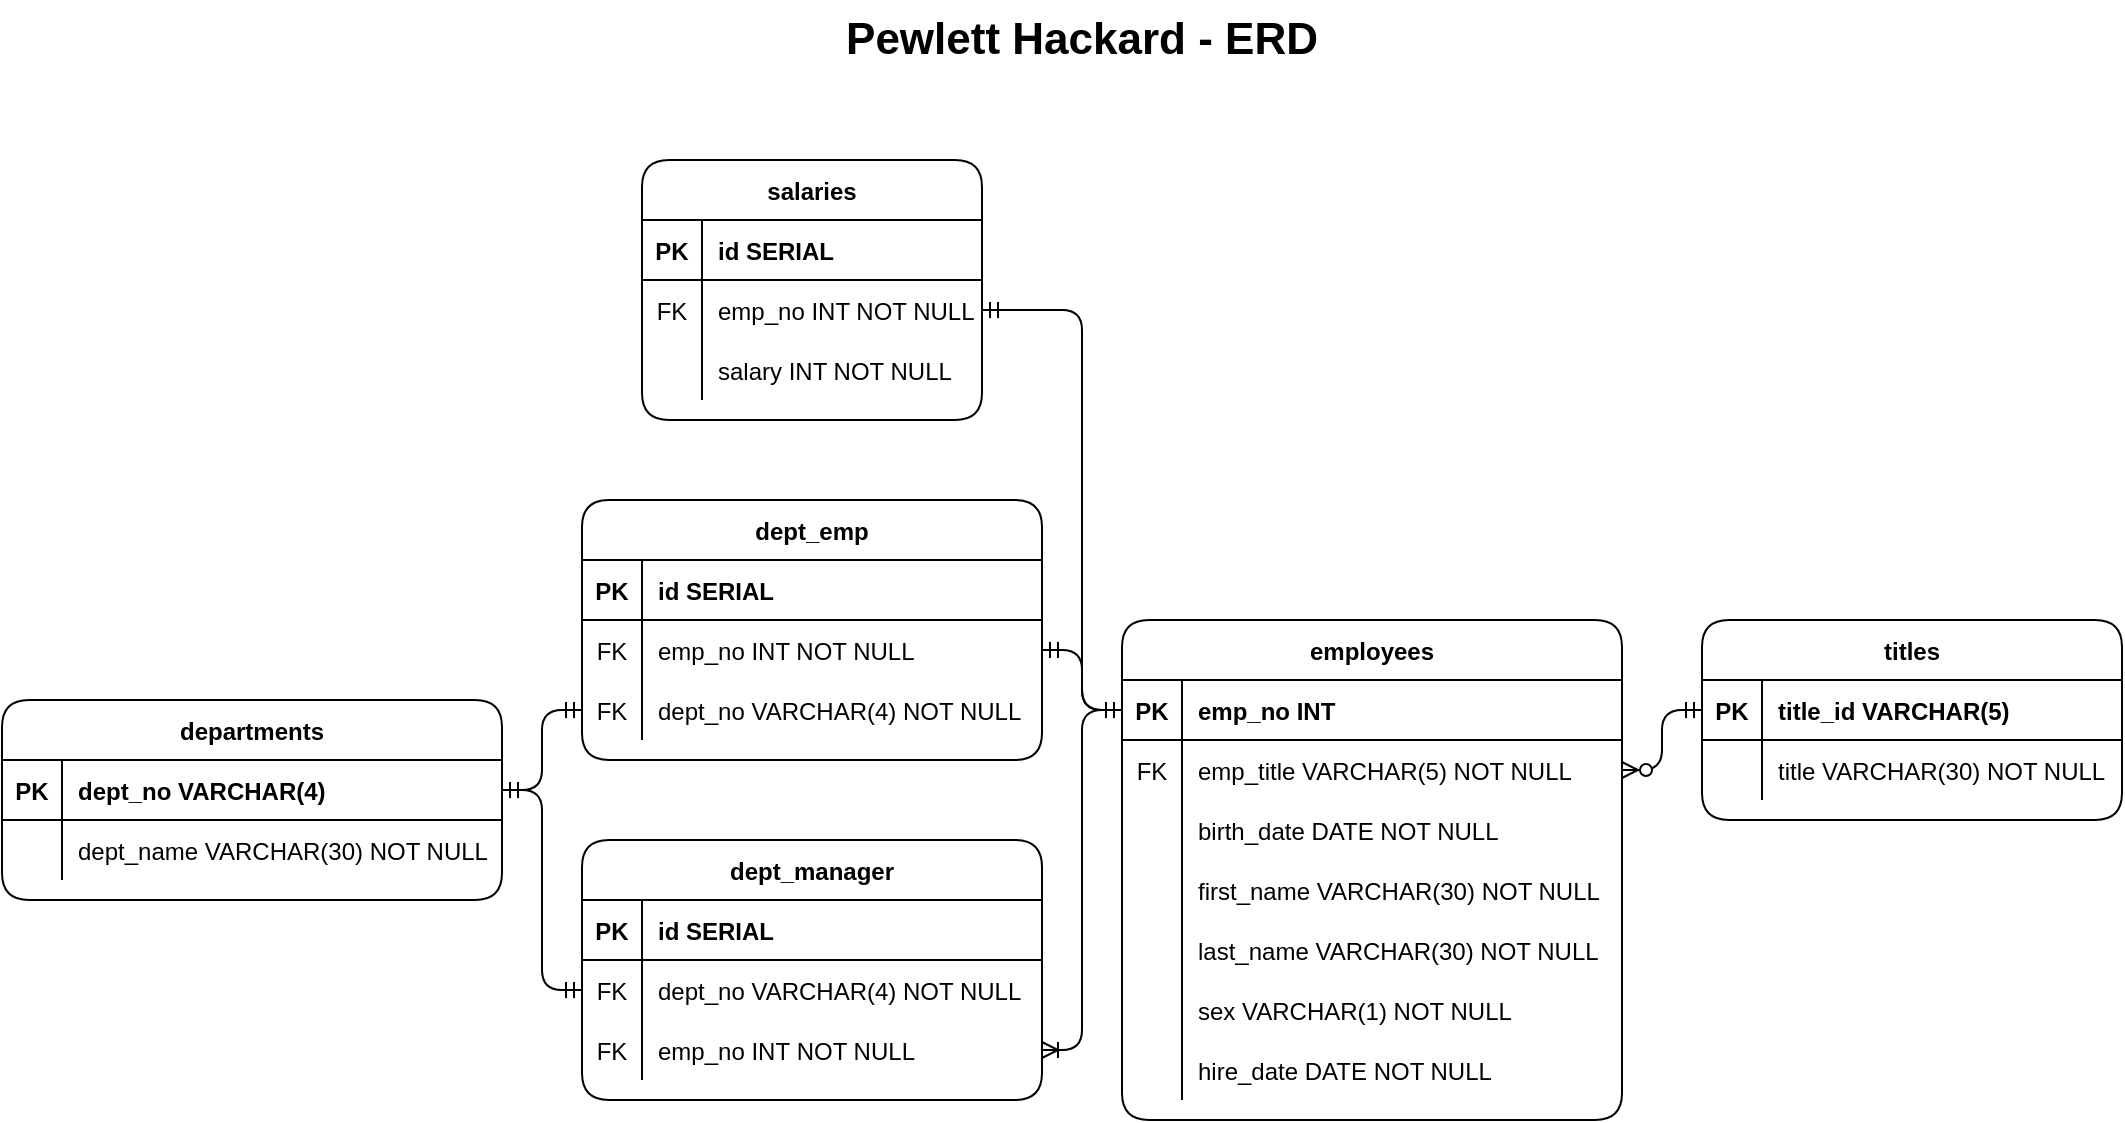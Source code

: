 <mxfile version="14.1.8" type="device"><diagram id="R2lEEEUBdFMjLlhIrx00" name="Page-1"><mxGraphModel dx="1185" dy="685" grid="1" gridSize="10" guides="1" tooltips="1" connect="1" arrows="1" fold="1" page="1" pageScale="1" pageWidth="1100" pageHeight="850" math="0" shadow="0" extFonts="Permanent Marker^https://fonts.googleapis.com/css?family=Permanent+Marker"><root><mxCell id="0"/><mxCell id="1" parent="0"/><mxCell id="C-vyLk0tnHw3VtMMgP7b-2" value="dept_manager" style="shape=table;startSize=30;container=1;collapsible=1;childLayout=tableLayout;fixedRows=1;rowLines=0;fontStyle=1;align=center;resizeLast=1;rounded=1;" parent="1" vertex="1"><mxGeometry x="310" y="500" width="230" height="130" as="geometry"/></mxCell><mxCell id="C-vyLk0tnHw3VtMMgP7b-3" value="" style="shape=partialRectangle;collapsible=0;dropTarget=0;pointerEvents=0;fillColor=none;points=[[0,0.5],[1,0.5]];portConstraint=eastwest;top=0;left=0;right=0;bottom=1;" parent="C-vyLk0tnHw3VtMMgP7b-2" vertex="1"><mxGeometry y="30" width="230" height="30" as="geometry"/></mxCell><mxCell id="C-vyLk0tnHw3VtMMgP7b-4" value="PK" style="shape=partialRectangle;overflow=hidden;connectable=0;fillColor=none;top=0;left=0;bottom=0;right=0;fontStyle=1;" parent="C-vyLk0tnHw3VtMMgP7b-3" vertex="1"><mxGeometry width="30" height="30" as="geometry"/></mxCell><mxCell id="C-vyLk0tnHw3VtMMgP7b-5" value="id SERIAL" style="shape=partialRectangle;overflow=hidden;connectable=0;fillColor=none;top=0;left=0;bottom=0;right=0;align=left;spacingLeft=6;fontStyle=1;" parent="C-vyLk0tnHw3VtMMgP7b-3" vertex="1"><mxGeometry x="30" width="200" height="30" as="geometry"/></mxCell><mxCell id="C-vyLk0tnHw3VtMMgP7b-6" value="" style="shape=partialRectangle;collapsible=0;dropTarget=0;pointerEvents=0;fillColor=none;points=[[0,0.5],[1,0.5]];portConstraint=eastwest;top=0;left=0;right=0;bottom=0;" parent="C-vyLk0tnHw3VtMMgP7b-2" vertex="1"><mxGeometry y="60" width="230" height="30" as="geometry"/></mxCell><mxCell id="C-vyLk0tnHw3VtMMgP7b-7" value="FK" style="shape=partialRectangle;overflow=hidden;connectable=0;fillColor=none;top=0;left=0;bottom=0;right=0;" parent="C-vyLk0tnHw3VtMMgP7b-6" vertex="1"><mxGeometry width="30" height="30" as="geometry"/></mxCell><mxCell id="C-vyLk0tnHw3VtMMgP7b-8" value="dept_no VARCHAR(4) NOT NULL" style="shape=partialRectangle;overflow=hidden;connectable=0;fillColor=none;top=0;left=0;bottom=0;right=0;align=left;spacingLeft=6;" parent="C-vyLk0tnHw3VtMMgP7b-6" vertex="1"><mxGeometry x="30" width="200" height="30" as="geometry"/></mxCell><mxCell id="C-vyLk0tnHw3VtMMgP7b-9" value="" style="shape=partialRectangle;collapsible=0;dropTarget=0;pointerEvents=0;fillColor=none;points=[[0,0.5],[1,0.5]];portConstraint=eastwest;top=0;left=0;right=0;bottom=0;" parent="C-vyLk0tnHw3VtMMgP7b-2" vertex="1"><mxGeometry y="90" width="230" height="30" as="geometry"/></mxCell><mxCell id="C-vyLk0tnHw3VtMMgP7b-10" value="FK" style="shape=partialRectangle;overflow=hidden;connectable=0;fillColor=none;top=0;left=0;bottom=0;right=0;" parent="C-vyLk0tnHw3VtMMgP7b-9" vertex="1"><mxGeometry width="30" height="30" as="geometry"/></mxCell><mxCell id="C-vyLk0tnHw3VtMMgP7b-11" value="emp_no INT NOT NULL" style="shape=partialRectangle;overflow=hidden;connectable=0;fillColor=none;top=0;left=0;bottom=0;right=0;align=left;spacingLeft=6;" parent="C-vyLk0tnHw3VtMMgP7b-9" vertex="1"><mxGeometry x="30" width="200" height="30" as="geometry"/></mxCell><mxCell id="C-vyLk0tnHw3VtMMgP7b-13" value="employees" style="shape=table;startSize=30;container=1;collapsible=1;childLayout=tableLayout;fixedRows=1;rowLines=0;fontStyle=1;align=center;resizeLast=1;rounded=1;" parent="1" vertex="1"><mxGeometry x="580" y="390" width="250" height="250" as="geometry"/></mxCell><mxCell id="C-vyLk0tnHw3VtMMgP7b-14" value="" style="shape=partialRectangle;collapsible=0;dropTarget=0;pointerEvents=0;fillColor=none;points=[[0,0.5],[1,0.5]];portConstraint=eastwest;top=0;left=0;right=0;bottom=1;" parent="C-vyLk0tnHw3VtMMgP7b-13" vertex="1"><mxGeometry y="30" width="250" height="30" as="geometry"/></mxCell><mxCell id="C-vyLk0tnHw3VtMMgP7b-15" value="PK" style="shape=partialRectangle;overflow=hidden;connectable=0;fillColor=none;top=0;left=0;bottom=0;right=0;fontStyle=1;" parent="C-vyLk0tnHw3VtMMgP7b-14" vertex="1"><mxGeometry width="30" height="30" as="geometry"/></mxCell><mxCell id="C-vyLk0tnHw3VtMMgP7b-16" value="emp_no INT" style="shape=partialRectangle;overflow=hidden;connectable=0;fillColor=none;top=0;left=0;bottom=0;right=0;align=left;spacingLeft=6;fontStyle=1;" parent="C-vyLk0tnHw3VtMMgP7b-14" vertex="1"><mxGeometry x="30" width="220" height="30" as="geometry"/></mxCell><mxCell id="C-vyLk0tnHw3VtMMgP7b-17" value="" style="shape=partialRectangle;collapsible=0;dropTarget=0;pointerEvents=0;fillColor=none;points=[[0,0.5],[1,0.5]];portConstraint=eastwest;top=0;left=0;right=0;bottom=0;" parent="C-vyLk0tnHw3VtMMgP7b-13" vertex="1"><mxGeometry y="60" width="250" height="30" as="geometry"/></mxCell><mxCell id="C-vyLk0tnHw3VtMMgP7b-18" value="FK" style="shape=partialRectangle;overflow=hidden;connectable=0;fillColor=none;top=0;left=0;bottom=0;right=0;" parent="C-vyLk0tnHw3VtMMgP7b-17" vertex="1"><mxGeometry width="30" height="30" as="geometry"/></mxCell><mxCell id="C-vyLk0tnHw3VtMMgP7b-19" value="emp_title VARCHAR(5) NOT NULL" style="shape=partialRectangle;overflow=hidden;connectable=0;fillColor=none;top=0;left=0;bottom=0;right=0;align=left;spacingLeft=6;" parent="C-vyLk0tnHw3VtMMgP7b-17" vertex="1"><mxGeometry x="30" width="220" height="30" as="geometry"/></mxCell><mxCell id="C-vyLk0tnHw3VtMMgP7b-20" value="" style="shape=partialRectangle;collapsible=0;dropTarget=0;pointerEvents=0;fillColor=none;points=[[0,0.5],[1,0.5]];portConstraint=eastwest;top=0;left=0;right=0;bottom=0;" parent="C-vyLk0tnHw3VtMMgP7b-13" vertex="1"><mxGeometry y="90" width="250" height="30" as="geometry"/></mxCell><mxCell id="C-vyLk0tnHw3VtMMgP7b-21" value="" style="shape=partialRectangle;overflow=hidden;connectable=0;fillColor=none;top=0;left=0;bottom=0;right=0;" parent="C-vyLk0tnHw3VtMMgP7b-20" vertex="1"><mxGeometry width="30" height="30" as="geometry"/></mxCell><mxCell id="C-vyLk0tnHw3VtMMgP7b-22" value="birth_date DATE NOT NULL" style="shape=partialRectangle;overflow=hidden;connectable=0;fillColor=none;top=0;left=0;bottom=0;right=0;align=left;spacingLeft=6;" parent="C-vyLk0tnHw3VtMMgP7b-20" vertex="1"><mxGeometry x="30" width="220" height="30" as="geometry"/></mxCell><mxCell id="nF-v9y17KB51WxqTul5t-36" value="" style="shape=partialRectangle;collapsible=0;dropTarget=0;pointerEvents=0;fillColor=none;top=0;left=0;bottom=0;right=0;points=[[0,0.5],[1,0.5]];portConstraint=eastwest;" parent="C-vyLk0tnHw3VtMMgP7b-13" vertex="1"><mxGeometry y="120" width="250" height="30" as="geometry"/></mxCell><mxCell id="nF-v9y17KB51WxqTul5t-37" value="" style="shape=partialRectangle;connectable=0;fillColor=none;top=0;left=0;bottom=0;right=0;fontStyle=0;overflow=hidden;" parent="nF-v9y17KB51WxqTul5t-36" vertex="1"><mxGeometry width="30" height="30" as="geometry"/></mxCell><mxCell id="nF-v9y17KB51WxqTul5t-38" value="first_name VARCHAR(30) NOT NULL" style="shape=partialRectangle;connectable=0;fillColor=none;top=0;left=0;bottom=0;right=0;align=left;spacingLeft=6;fontStyle=0;overflow=hidden;" parent="nF-v9y17KB51WxqTul5t-36" vertex="1"><mxGeometry x="30" width="220" height="30" as="geometry"/></mxCell><mxCell id="nF-v9y17KB51WxqTul5t-39" value="" style="shape=partialRectangle;collapsible=0;dropTarget=0;pointerEvents=0;fillColor=none;top=0;left=0;bottom=0;right=0;points=[[0,0.5],[1,0.5]];portConstraint=eastwest;" parent="C-vyLk0tnHw3VtMMgP7b-13" vertex="1"><mxGeometry y="150" width="250" height="30" as="geometry"/></mxCell><mxCell id="nF-v9y17KB51WxqTul5t-40" value="" style="shape=partialRectangle;connectable=0;fillColor=none;top=0;left=0;bottom=0;right=0;fontStyle=0;overflow=hidden;" parent="nF-v9y17KB51WxqTul5t-39" vertex="1"><mxGeometry width="30" height="30" as="geometry"/></mxCell><mxCell id="nF-v9y17KB51WxqTul5t-41" value="last_name VARCHAR(30) NOT NULL" style="shape=partialRectangle;connectable=0;fillColor=none;top=0;left=0;bottom=0;right=0;align=left;spacingLeft=6;fontStyle=0;overflow=hidden;" parent="nF-v9y17KB51WxqTul5t-39" vertex="1"><mxGeometry x="30" width="220" height="30" as="geometry"/></mxCell><mxCell id="nF-v9y17KB51WxqTul5t-42" value="" style="shape=partialRectangle;collapsible=0;dropTarget=0;pointerEvents=0;fillColor=none;top=0;left=0;bottom=0;right=0;points=[[0,0.5],[1,0.5]];portConstraint=eastwest;" parent="C-vyLk0tnHw3VtMMgP7b-13" vertex="1"><mxGeometry y="180" width="250" height="30" as="geometry"/></mxCell><mxCell id="nF-v9y17KB51WxqTul5t-43" value="" style="shape=partialRectangle;connectable=0;fillColor=none;top=0;left=0;bottom=0;right=0;fontStyle=0;overflow=hidden;" parent="nF-v9y17KB51WxqTul5t-42" vertex="1"><mxGeometry width="30" height="30" as="geometry"/></mxCell><mxCell id="nF-v9y17KB51WxqTul5t-44" value="sex VARCHAR(1) NOT NULL" style="shape=partialRectangle;connectable=0;fillColor=none;top=0;left=0;bottom=0;right=0;align=left;spacingLeft=6;fontStyle=0;overflow=hidden;" parent="nF-v9y17KB51WxqTul5t-42" vertex="1"><mxGeometry x="30" width="220" height="30" as="geometry"/></mxCell><mxCell id="nF-v9y17KB51WxqTul5t-45" value="" style="shape=partialRectangle;collapsible=0;dropTarget=0;pointerEvents=0;fillColor=none;top=0;left=0;bottom=0;right=0;points=[[0,0.5],[1,0.5]];portConstraint=eastwest;" parent="C-vyLk0tnHw3VtMMgP7b-13" vertex="1"><mxGeometry y="210" width="250" height="30" as="geometry"/></mxCell><mxCell id="nF-v9y17KB51WxqTul5t-46" value="" style="shape=partialRectangle;connectable=0;fillColor=none;top=0;left=0;bottom=0;right=0;fontStyle=0;overflow=hidden;" parent="nF-v9y17KB51WxqTul5t-45" vertex="1"><mxGeometry width="30" height="30" as="geometry"/></mxCell><mxCell id="nF-v9y17KB51WxqTul5t-47" value="hire_date DATE NOT NULL" style="shape=partialRectangle;connectable=0;fillColor=none;top=0;left=0;bottom=0;right=0;align=left;spacingLeft=6;fontStyle=0;overflow=hidden;" parent="nF-v9y17KB51WxqTul5t-45" vertex="1"><mxGeometry x="30" width="220" height="30" as="geometry"/></mxCell><mxCell id="C-vyLk0tnHw3VtMMgP7b-23" value="departments" style="shape=table;startSize=30;container=1;collapsible=1;childLayout=tableLayout;fixedRows=1;rowLines=0;fontStyle=1;align=center;resizeLast=1;rounded=1;" parent="1" vertex="1"><mxGeometry x="20" y="430" width="250" height="100" as="geometry"/></mxCell><mxCell id="C-vyLk0tnHw3VtMMgP7b-24" value="" style="shape=partialRectangle;collapsible=0;dropTarget=0;pointerEvents=0;fillColor=none;points=[[0,0.5],[1,0.5]];portConstraint=eastwest;top=0;left=0;right=0;bottom=1;" parent="C-vyLk0tnHw3VtMMgP7b-23" vertex="1"><mxGeometry y="30" width="250" height="30" as="geometry"/></mxCell><mxCell id="C-vyLk0tnHw3VtMMgP7b-25" value="PK" style="shape=partialRectangle;overflow=hidden;connectable=0;fillColor=none;top=0;left=0;bottom=0;right=0;fontStyle=1;" parent="C-vyLk0tnHw3VtMMgP7b-24" vertex="1"><mxGeometry width="30" height="30" as="geometry"/></mxCell><mxCell id="C-vyLk0tnHw3VtMMgP7b-26" value="dept_no VARCHAR(4)" style="shape=partialRectangle;overflow=hidden;connectable=0;fillColor=none;top=0;left=0;bottom=0;right=0;align=left;spacingLeft=6;fontStyle=1;" parent="C-vyLk0tnHw3VtMMgP7b-24" vertex="1"><mxGeometry x="30" width="220" height="30" as="geometry"/></mxCell><mxCell id="C-vyLk0tnHw3VtMMgP7b-27" value="" style="shape=partialRectangle;collapsible=0;dropTarget=0;pointerEvents=0;fillColor=none;points=[[0,0.5],[1,0.5]];portConstraint=eastwest;top=0;left=0;right=0;bottom=0;" parent="C-vyLk0tnHw3VtMMgP7b-23" vertex="1"><mxGeometry y="60" width="250" height="30" as="geometry"/></mxCell><mxCell id="C-vyLk0tnHw3VtMMgP7b-28" value="" style="shape=partialRectangle;overflow=hidden;connectable=0;fillColor=none;top=0;left=0;bottom=0;right=0;" parent="C-vyLk0tnHw3VtMMgP7b-27" vertex="1"><mxGeometry width="30" height="30" as="geometry"/></mxCell><mxCell id="C-vyLk0tnHw3VtMMgP7b-29" value="dept_name VARCHAR(30) NOT NULL" style="shape=partialRectangle;overflow=hidden;connectable=0;fillColor=none;top=0;left=0;bottom=0;right=0;align=left;spacingLeft=6;" parent="C-vyLk0tnHw3VtMMgP7b-27" vertex="1"><mxGeometry x="30" width="220" height="30" as="geometry"/></mxCell><mxCell id="nF-v9y17KB51WxqTul5t-2" value="dept_emp" style="shape=table;startSize=30;container=1;collapsible=1;childLayout=tableLayout;fixedRows=1;rowLines=0;fontStyle=1;align=center;resizeLast=1;rounded=1;" parent="1" vertex="1"><mxGeometry x="310" y="330" width="230" height="130" as="geometry"><mxRectangle x="130" y="350" width="90" height="30" as="alternateBounds"/></mxGeometry></mxCell><mxCell id="nF-v9y17KB51WxqTul5t-3" value="" style="shape=partialRectangle;collapsible=0;dropTarget=0;pointerEvents=0;fillColor=none;points=[[0,0.5],[1,0.5]];portConstraint=eastwest;top=0;left=0;right=0;bottom=1;" parent="nF-v9y17KB51WxqTul5t-2" vertex="1"><mxGeometry y="30" width="230" height="30" as="geometry"/></mxCell><mxCell id="nF-v9y17KB51WxqTul5t-4" value="PK" style="shape=partialRectangle;overflow=hidden;connectable=0;fillColor=none;top=0;left=0;bottom=0;right=0;fontStyle=1;" parent="nF-v9y17KB51WxqTul5t-3" vertex="1"><mxGeometry width="30" height="30" as="geometry"/></mxCell><mxCell id="nF-v9y17KB51WxqTul5t-5" value="id SERIAL" style="shape=partialRectangle;overflow=hidden;connectable=0;fillColor=none;top=0;left=0;bottom=0;right=0;align=left;spacingLeft=6;fontStyle=1;" parent="nF-v9y17KB51WxqTul5t-3" vertex="1"><mxGeometry x="30" width="200" height="30" as="geometry"/></mxCell><mxCell id="nF-v9y17KB51WxqTul5t-33" value="" style="shape=partialRectangle;collapsible=0;dropTarget=0;pointerEvents=0;fillColor=none;top=0;left=0;bottom=0;right=0;points=[[0,0.5],[1,0.5]];portConstraint=eastwest;" parent="nF-v9y17KB51WxqTul5t-2" vertex="1"><mxGeometry y="60" width="230" height="30" as="geometry"/></mxCell><mxCell id="nF-v9y17KB51WxqTul5t-34" value="FK" style="shape=partialRectangle;connectable=0;fillColor=none;top=0;left=0;bottom=0;right=0;editable=1;overflow=hidden;" parent="nF-v9y17KB51WxqTul5t-33" vertex="1"><mxGeometry width="30" height="30" as="geometry"/></mxCell><mxCell id="nF-v9y17KB51WxqTul5t-35" value="emp_no INT NOT NULL" style="shape=partialRectangle;connectable=0;fillColor=none;top=0;left=0;bottom=0;right=0;align=left;spacingLeft=6;overflow=hidden;" parent="nF-v9y17KB51WxqTul5t-33" vertex="1"><mxGeometry x="30" width="200" height="30" as="geometry"/></mxCell><mxCell id="nF-v9y17KB51WxqTul5t-6" value="" style="shape=partialRectangle;collapsible=0;dropTarget=0;pointerEvents=0;fillColor=none;points=[[0,0.5],[1,0.5]];portConstraint=eastwest;top=0;left=0;right=0;bottom=0;" parent="nF-v9y17KB51WxqTul5t-2" vertex="1"><mxGeometry y="90" width="230" height="30" as="geometry"/></mxCell><mxCell id="nF-v9y17KB51WxqTul5t-7" value="FK" style="shape=partialRectangle;overflow=hidden;connectable=0;fillColor=none;top=0;left=0;bottom=0;right=0;" parent="nF-v9y17KB51WxqTul5t-6" vertex="1"><mxGeometry width="30" height="30" as="geometry"/></mxCell><mxCell id="nF-v9y17KB51WxqTul5t-8" value="dept_no VARCHAR(4) NOT NULL" style="shape=partialRectangle;overflow=hidden;connectable=0;fillColor=none;top=0;left=0;bottom=0;right=0;align=left;spacingLeft=6;" parent="nF-v9y17KB51WxqTul5t-6" vertex="1"><mxGeometry x="30" width="200" height="30" as="geometry"/></mxCell><mxCell id="nF-v9y17KB51WxqTul5t-55" value="titles" style="shape=table;startSize=30;container=1;collapsible=1;childLayout=tableLayout;fixedRows=1;rowLines=0;fontStyle=1;align=center;resizeLast=1;rounded=1;" parent="1" vertex="1"><mxGeometry x="870" y="390" width="210" height="100" as="geometry"/></mxCell><mxCell id="nF-v9y17KB51WxqTul5t-56" value="" style="shape=partialRectangle;collapsible=0;dropTarget=0;pointerEvents=0;fillColor=none;points=[[0,0.5],[1,0.5]];portConstraint=eastwest;top=0;left=0;right=0;bottom=1;" parent="nF-v9y17KB51WxqTul5t-55" vertex="1"><mxGeometry y="30" width="210" height="30" as="geometry"/></mxCell><mxCell id="nF-v9y17KB51WxqTul5t-57" value="PK" style="shape=partialRectangle;overflow=hidden;connectable=0;fillColor=none;top=0;left=0;bottom=0;right=0;fontStyle=1;" parent="nF-v9y17KB51WxqTul5t-56" vertex="1"><mxGeometry width="30" height="30" as="geometry"/></mxCell><mxCell id="nF-v9y17KB51WxqTul5t-58" value="title_id VARCHAR(5)" style="shape=partialRectangle;overflow=hidden;connectable=0;fillColor=none;top=0;left=0;bottom=0;right=0;align=left;spacingLeft=6;fontStyle=1;" parent="nF-v9y17KB51WxqTul5t-56" vertex="1"><mxGeometry x="30" width="180" height="30" as="geometry"/></mxCell><mxCell id="nF-v9y17KB51WxqTul5t-59" value="" style="shape=partialRectangle;collapsible=0;dropTarget=0;pointerEvents=0;fillColor=none;points=[[0,0.5],[1,0.5]];portConstraint=eastwest;top=0;left=0;right=0;bottom=0;" parent="nF-v9y17KB51WxqTul5t-55" vertex="1"><mxGeometry y="60" width="210" height="30" as="geometry"/></mxCell><mxCell id="nF-v9y17KB51WxqTul5t-60" value="" style="shape=partialRectangle;overflow=hidden;connectable=0;fillColor=none;top=0;left=0;bottom=0;right=0;" parent="nF-v9y17KB51WxqTul5t-59" vertex="1"><mxGeometry width="30" height="30" as="geometry"/></mxCell><mxCell id="nF-v9y17KB51WxqTul5t-61" value="title VARCHAR(30) NOT NULL" style="shape=partialRectangle;overflow=hidden;connectable=0;fillColor=none;top=0;left=0;bottom=0;right=0;align=left;spacingLeft=6;" parent="nF-v9y17KB51WxqTul5t-59" vertex="1"><mxGeometry x="30" width="180" height="30" as="geometry"/></mxCell><mxCell id="nF-v9y17KB51WxqTul5t-62" value="salaries" style="shape=table;startSize=30;container=1;collapsible=1;childLayout=tableLayout;fixedRows=1;rowLines=0;fontStyle=1;align=center;resizeLast=1;rounded=1;" parent="1" vertex="1"><mxGeometry x="340" y="160" width="170" height="130" as="geometry"/></mxCell><mxCell id="nF-v9y17KB51WxqTul5t-63" value="" style="shape=partialRectangle;collapsible=0;dropTarget=0;pointerEvents=0;fillColor=none;points=[[0,0.5],[1,0.5]];portConstraint=eastwest;top=0;left=0;right=0;bottom=1;" parent="nF-v9y17KB51WxqTul5t-62" vertex="1"><mxGeometry y="30" width="170" height="30" as="geometry"/></mxCell><mxCell id="nF-v9y17KB51WxqTul5t-64" value="PK" style="shape=partialRectangle;overflow=hidden;connectable=0;fillColor=none;top=0;left=0;bottom=0;right=0;fontStyle=1;" parent="nF-v9y17KB51WxqTul5t-63" vertex="1"><mxGeometry width="30" height="30" as="geometry"/></mxCell><mxCell id="nF-v9y17KB51WxqTul5t-65" value="id SERIAL" style="shape=partialRectangle;overflow=hidden;connectable=0;fillColor=none;top=0;left=0;bottom=0;right=0;align=left;spacingLeft=6;fontStyle=1;" parent="nF-v9y17KB51WxqTul5t-63" vertex="1"><mxGeometry x="30" width="140" height="30" as="geometry"/></mxCell><mxCell id="nF-v9y17KB51WxqTul5t-66" value="" style="shape=partialRectangle;collapsible=0;dropTarget=0;pointerEvents=0;fillColor=none;points=[[0,0.5],[1,0.5]];portConstraint=eastwest;top=0;left=0;right=0;bottom=0;" parent="nF-v9y17KB51WxqTul5t-62" vertex="1"><mxGeometry y="60" width="170" height="30" as="geometry"/></mxCell><mxCell id="nF-v9y17KB51WxqTul5t-67" value="FK" style="shape=partialRectangle;overflow=hidden;connectable=0;fillColor=none;top=0;left=0;bottom=0;right=0;" parent="nF-v9y17KB51WxqTul5t-66" vertex="1"><mxGeometry width="30" height="30" as="geometry"/></mxCell><mxCell id="nF-v9y17KB51WxqTul5t-68" value="emp_no INT NOT NULL" style="shape=partialRectangle;overflow=hidden;connectable=0;fillColor=none;top=0;left=0;bottom=0;right=0;align=left;spacingLeft=6;" parent="nF-v9y17KB51WxqTul5t-66" vertex="1"><mxGeometry x="30" width="140" height="30" as="geometry"/></mxCell><mxCell id="nF-v9y17KB51WxqTul5t-69" value="" style="shape=partialRectangle;collapsible=0;dropTarget=0;pointerEvents=0;fillColor=none;points=[[0,0.5],[1,0.5]];portConstraint=eastwest;top=0;left=0;right=0;bottom=0;" parent="nF-v9y17KB51WxqTul5t-62" vertex="1"><mxGeometry y="90" width="170" height="30" as="geometry"/></mxCell><mxCell id="nF-v9y17KB51WxqTul5t-70" value="" style="shape=partialRectangle;overflow=hidden;connectable=0;fillColor=none;top=0;left=0;bottom=0;right=0;" parent="nF-v9y17KB51WxqTul5t-69" vertex="1"><mxGeometry width="30" height="30" as="geometry"/></mxCell><mxCell id="nF-v9y17KB51WxqTul5t-71" value="salary INT NOT NULL" style="shape=partialRectangle;overflow=hidden;connectable=0;fillColor=none;top=0;left=0;bottom=0;right=0;align=left;spacingLeft=6;" parent="nF-v9y17KB51WxqTul5t-69" vertex="1"><mxGeometry x="30" width="140" height="30" as="geometry"/></mxCell><mxCell id="nF-v9y17KB51WxqTul5t-89" value="Pewlett Hackard - ERD" style="text;html=1;strokeColor=none;fillColor=none;align=center;verticalAlign=middle;whiteSpace=wrap;rounded=0;fontSize=22;fontStyle=1" parent="1" vertex="1"><mxGeometry x="420" y="80" width="280" height="40" as="geometry"/></mxCell><mxCell id="nF-v9y17KB51WxqTul5t-90" style="edgeStyle=orthogonalEdgeStyle;rounded=1;orthogonalLoop=1;jettySize=auto;html=1;exitX=1;exitY=0.5;exitDx=0;exitDy=0;entryX=0;entryY=0.5;entryDx=0;entryDy=0;startArrow=ERzeroToMany;startFill=1;endArrow=ERmandOne;endFill=0;fontSize=22;" parent="1" source="C-vyLk0tnHw3VtMMgP7b-17" target="nF-v9y17KB51WxqTul5t-56" edge="1"><mxGeometry relative="1" as="geometry"/></mxCell><mxCell id="nF-v9y17KB51WxqTul5t-91" style="edgeStyle=orthogonalEdgeStyle;rounded=1;orthogonalLoop=1;jettySize=auto;html=1;exitX=0;exitY=0.5;exitDx=0;exitDy=0;entryX=1;entryY=0.5;entryDx=0;entryDy=0;startArrow=ERmandOne;startFill=0;endArrow=ERmandOne;endFill=0;fontSize=22;" parent="1" source="C-vyLk0tnHw3VtMMgP7b-14" target="nF-v9y17KB51WxqTul5t-66" edge="1"><mxGeometry relative="1" as="geometry"><Array as="points"><mxPoint x="560" y="435"/><mxPoint x="560" y="235"/></Array></mxGeometry></mxCell><mxCell id="nF-v9y17KB51WxqTul5t-94" style="edgeStyle=orthogonalEdgeStyle;rounded=1;orthogonalLoop=1;jettySize=auto;html=1;exitX=0;exitY=0.5;exitDx=0;exitDy=0;entryX=1;entryY=0.5;entryDx=0;entryDy=0;startArrow=ERmandOne;startFill=0;endArrow=ERmandOne;endFill=0;fontSize=22;" parent="1" source="C-vyLk0tnHw3VtMMgP7b-14" target="nF-v9y17KB51WxqTul5t-33" edge="1"><mxGeometry relative="1" as="geometry"><Array as="points"><mxPoint x="560" y="435"/><mxPoint x="560" y="405"/></Array></mxGeometry></mxCell><mxCell id="nF-v9y17KB51WxqTul5t-95" style="edgeStyle=orthogonalEdgeStyle;rounded=1;orthogonalLoop=1;jettySize=auto;html=1;exitX=0;exitY=0.5;exitDx=0;exitDy=0;entryX=1;entryY=0.5;entryDx=0;entryDy=0;startArrow=ERmandOne;startFill=0;endArrow=ERoneToMany;endFill=0;fontSize=22;" parent="1" source="C-vyLk0tnHw3VtMMgP7b-14" target="C-vyLk0tnHw3VtMMgP7b-9" edge="1"><mxGeometry relative="1" as="geometry"><Array as="points"><mxPoint x="560" y="435"/><mxPoint x="560" y="605"/></Array></mxGeometry></mxCell><mxCell id="nF-v9y17KB51WxqTul5t-97" style="edgeStyle=orthogonalEdgeStyle;rounded=1;orthogonalLoop=1;jettySize=auto;html=1;exitX=1;exitY=0.5;exitDx=0;exitDy=0;entryX=0;entryY=0.5;entryDx=0;entryDy=0;startArrow=ERmandOne;startFill=0;endArrow=ERmandOne;endFill=0;fontSize=22;" parent="1" source="C-vyLk0tnHw3VtMMgP7b-24" target="C-vyLk0tnHw3VtMMgP7b-6" edge="1"><mxGeometry relative="1" as="geometry"><Array as="points"><mxPoint x="290" y="475"/><mxPoint x="290" y="575"/></Array></mxGeometry></mxCell><mxCell id="nF-v9y17KB51WxqTul5t-98" style="edgeStyle=orthogonalEdgeStyle;rounded=1;orthogonalLoop=1;jettySize=auto;html=1;exitX=1;exitY=0.5;exitDx=0;exitDy=0;entryX=0;entryY=0.5;entryDx=0;entryDy=0;startArrow=ERmandOne;startFill=0;endArrow=ERmandOne;endFill=0;fontSize=22;" parent="1" source="C-vyLk0tnHw3VtMMgP7b-24" target="nF-v9y17KB51WxqTul5t-6" edge="1"><mxGeometry relative="1" as="geometry"><Array as="points"><mxPoint x="290" y="475"/><mxPoint x="290" y="435"/></Array></mxGeometry></mxCell></root></mxGraphModel></diagram></mxfile>